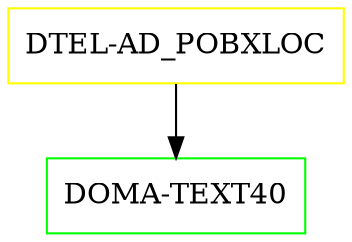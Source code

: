 digraph G {
  "DTEL-AD_POBXLOC" [shape=box,color=yellow];
  "DOMA-TEXT40" [shape=box,color=green,URL="./DOMA_TEXT40.html"];
  "DTEL-AD_POBXLOC" -> "DOMA-TEXT40";
}

